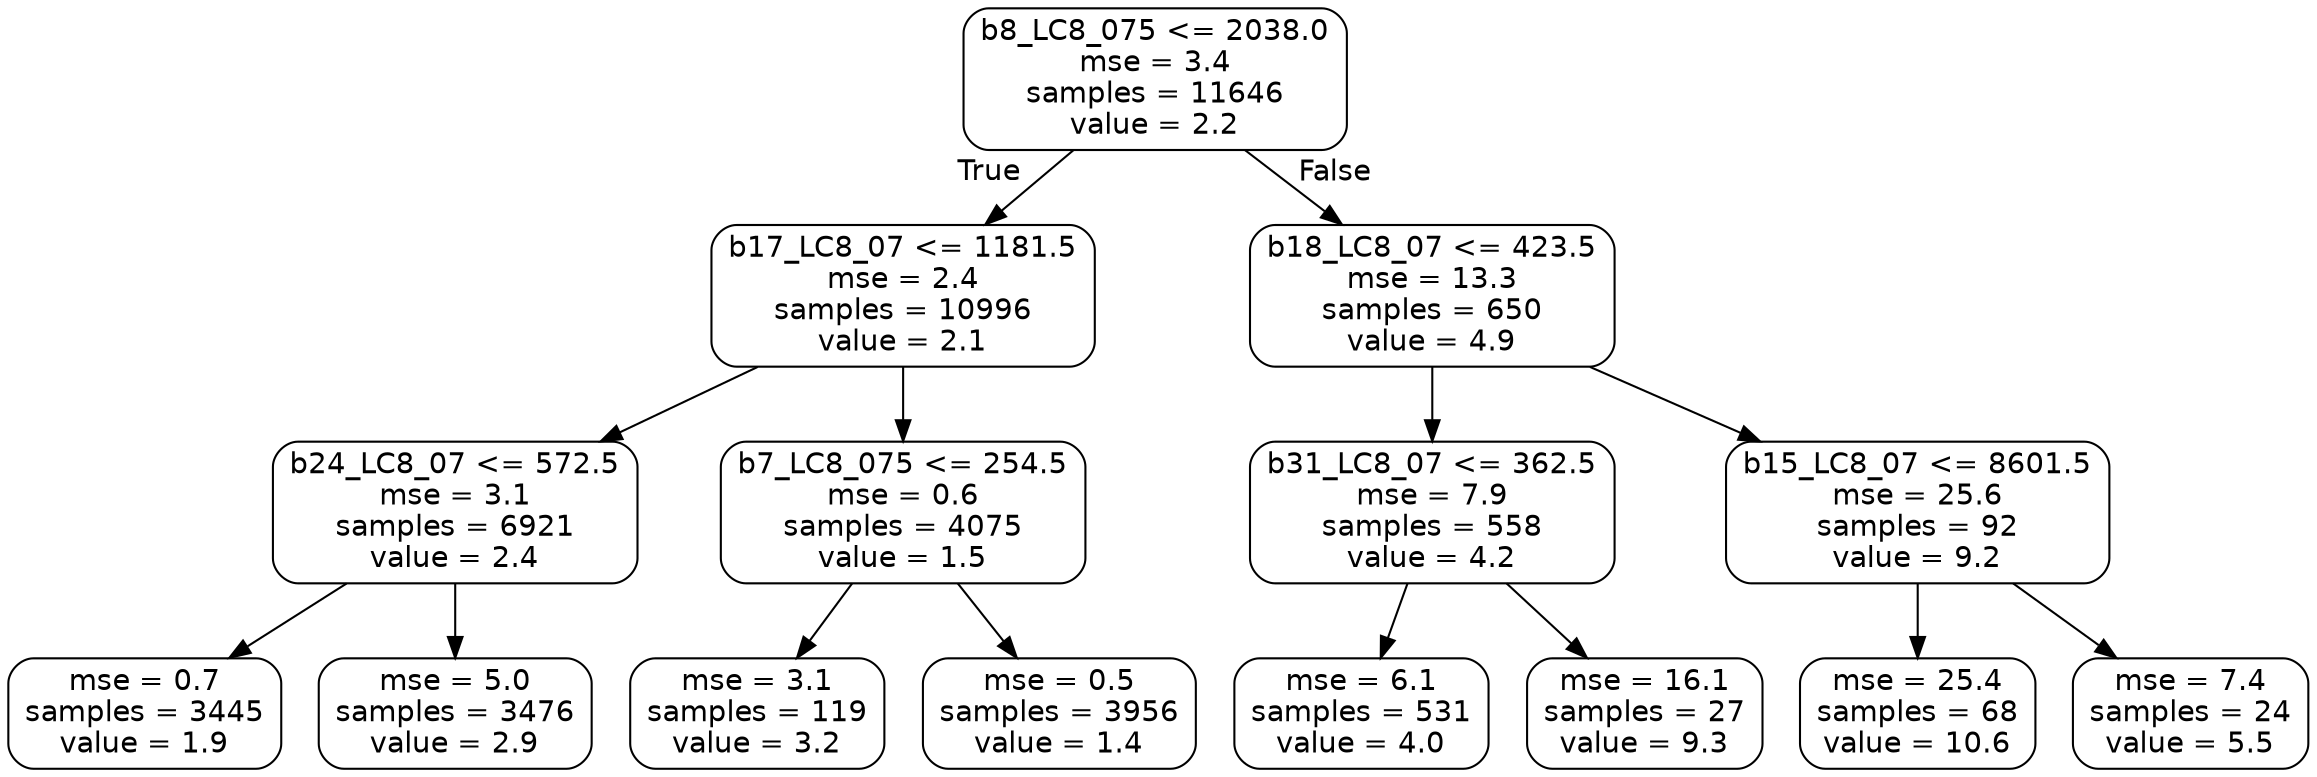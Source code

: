 digraph Tree {
node [shape=box, style="rounded", color="black", fontname=helvetica] ;
edge [fontname=helvetica] ;
0 [label="b8_LC8_075 <= 2038.0\nmse = 3.4\nsamples = 11646\nvalue = 2.2"] ;
1 [label="b17_LC8_07 <= 1181.5\nmse = 2.4\nsamples = 10996\nvalue = 2.1"] ;
0 -> 1 [labeldistance=2.5, labelangle=45, headlabel="True"] ;
2 [label="b24_LC8_07 <= 572.5\nmse = 3.1\nsamples = 6921\nvalue = 2.4"] ;
1 -> 2 ;
3 [label="mse = 0.7\nsamples = 3445\nvalue = 1.9"] ;
2 -> 3 ;
4 [label="mse = 5.0\nsamples = 3476\nvalue = 2.9"] ;
2 -> 4 ;
5 [label="b7_LC8_075 <= 254.5\nmse = 0.6\nsamples = 4075\nvalue = 1.5"] ;
1 -> 5 ;
6 [label="mse = 3.1\nsamples = 119\nvalue = 3.2"] ;
5 -> 6 ;
7 [label="mse = 0.5\nsamples = 3956\nvalue = 1.4"] ;
5 -> 7 ;
8 [label="b18_LC8_07 <= 423.5\nmse = 13.3\nsamples = 650\nvalue = 4.9"] ;
0 -> 8 [labeldistance=2.5, labelangle=-45, headlabel="False"] ;
9 [label="b31_LC8_07 <= 362.5\nmse = 7.9\nsamples = 558\nvalue = 4.2"] ;
8 -> 9 ;
10 [label="mse = 6.1\nsamples = 531\nvalue = 4.0"] ;
9 -> 10 ;
11 [label="mse = 16.1\nsamples = 27\nvalue = 9.3"] ;
9 -> 11 ;
12 [label="b15_LC8_07 <= 8601.5\nmse = 25.6\nsamples = 92\nvalue = 9.2"] ;
8 -> 12 ;
13 [label="mse = 25.4\nsamples = 68\nvalue = 10.6"] ;
12 -> 13 ;
14 [label="mse = 7.4\nsamples = 24\nvalue = 5.5"] ;
12 -> 14 ;
}